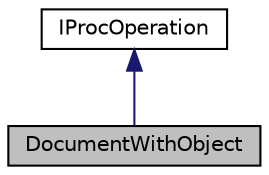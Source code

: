 digraph "DocumentWithObject"
{
  edge [fontname="Helvetica",fontsize="10",labelfontname="Helvetica",labelfontsize="10"];
  node [fontname="Helvetica",fontsize="10",shape=record];
  Node1 [label="DocumentWithObject",height=0.2,width=0.4,color="black", fillcolor="grey75", style="filled", fontcolor="black"];
  Node2 -> Node1 [dir="back",color="midnightblue",fontsize="10",style="solid",fontname="Helvetica"];
  Node2 [label="IProcOperation",height=0.2,width=0.4,color="black", fillcolor="white", style="filled",URL="$struct_i_proc_operation.html",tooltip="интерфейс состояния конечного автомата "];
}
